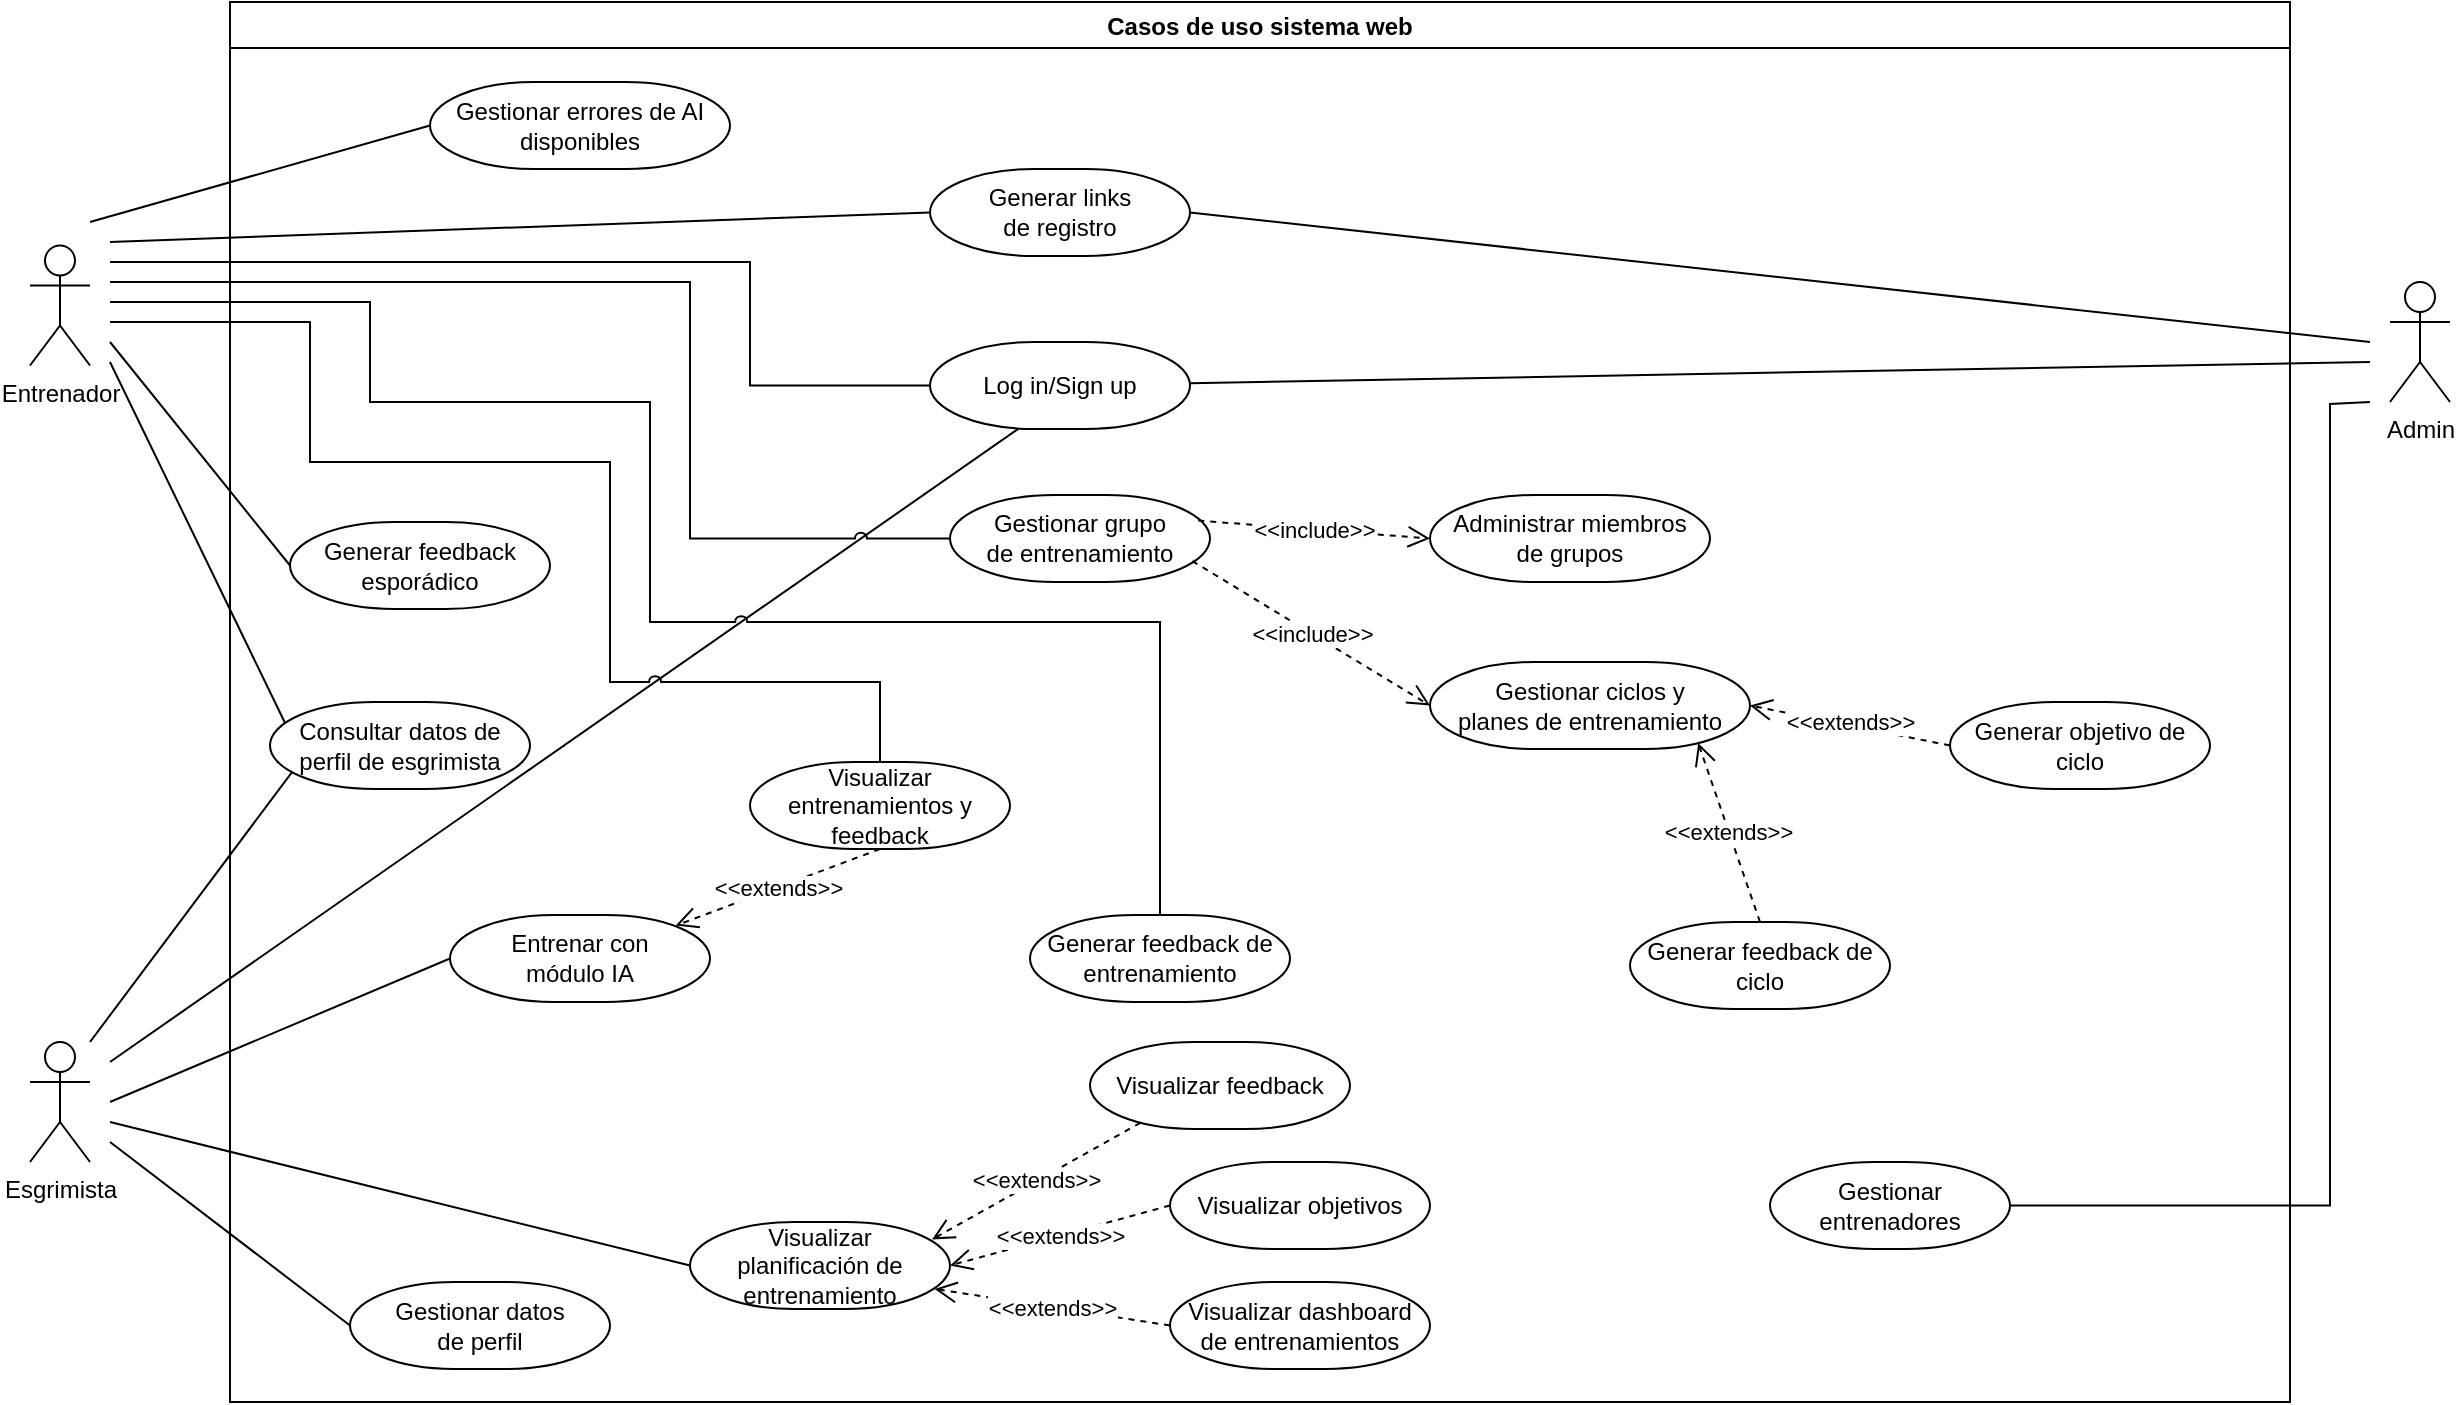 <mxfile version="21.6.6" type="device">
  <diagram name="Page-1" id="K6UgD4kqSmbPpRhTwACa">
    <mxGraphModel dx="2339" dy="878" grid="1" gridSize="10" guides="1" tooltips="1" connect="1" arrows="1" fold="1" page="1" pageScale="1" pageWidth="850" pageHeight="1100" math="0" shadow="0">
      <root>
        <mxCell id="0" />
        <mxCell id="1" parent="0" />
        <mxCell id="auHC2lMCmRA8J_y3KW6C-5" value="Casos de uso sistema web" style="swimlane;fillStyle=solid;swimlaneFillColor=default;container=0;" parent="1" vertex="1">
          <mxGeometry x="110" y="80" width="1030" height="700" as="geometry">
            <mxRectangle x="105" y="130" width="100" height="30" as="alternateBounds" />
          </mxGeometry>
        </mxCell>
        <mxCell id="auHC2lMCmRA8J_y3KW6C-8" value="Generar links&lt;br&gt;de registro" style="rounded=1;whiteSpace=wrap;html=1;perimeterSpacing=0;arcSize=120;" parent="auHC2lMCmRA8J_y3KW6C-5" vertex="1">
          <mxGeometry x="350" y="83.5" width="130" height="43.5" as="geometry" />
        </mxCell>
        <mxCell id="v4G_ObGwsf4DBaVxpbZ9-17" value="Gestionar errores de AI disponibles" style="rounded=1;whiteSpace=wrap;html=1;perimeterSpacing=0;arcSize=120;" parent="auHC2lMCmRA8J_y3KW6C-5" vertex="1">
          <mxGeometry x="100" y="40" width="150" height="43.5" as="geometry" />
        </mxCell>
        <mxCell id="auHC2lMCmRA8J_y3KW6C-18" value="Generar feedback de ciclo" style="rounded=1;whiteSpace=wrap;html=1;perimeterSpacing=0;arcSize=120;" parent="auHC2lMCmRA8J_y3KW6C-5" vertex="1">
          <mxGeometry x="700" y="460" width="130" height="43.5" as="geometry" />
        </mxCell>
        <mxCell id="auHC2lMCmRA8J_y3KW6C-22" value="Visualizar feedback" style="rounded=1;whiteSpace=wrap;html=1;perimeterSpacing=0;arcSize=120;" parent="auHC2lMCmRA8J_y3KW6C-5" vertex="1">
          <mxGeometry x="430" y="520" width="130" height="43.5" as="geometry" />
        </mxCell>
        <mxCell id="JPNRSnIkXt4umO91tQbd-1" value="Visualizar&amp;nbsp;objetivos" style="rounded=1;whiteSpace=wrap;html=1;perimeterSpacing=0;arcSize=120;" vertex="1" parent="auHC2lMCmRA8J_y3KW6C-5">
          <mxGeometry x="470" y="580" width="130" height="43.5" as="geometry" />
        </mxCell>
        <mxCell id="auHC2lMCmRA8J_y3KW6C-27" style="rounded=0;orthogonalLoop=1;jettySize=auto;html=1;jumpStyle=arc;jumpSize=6;endArrow=none;endFill=0;" parent="1" target="auHC2lMCmRA8J_y3KW6C-6" edge="1">
          <mxGeometry relative="1" as="geometry">
            <mxPoint x="1180" y="260" as="sourcePoint" />
          </mxGeometry>
        </mxCell>
        <mxCell id="auHC2lMCmRA8J_y3KW6C-1" value="Admin" style="shape=umlActor;verticalLabelPosition=bottom;verticalAlign=top;html=1;outlineConnect=0;" parent="1" vertex="1">
          <mxGeometry x="1190" y="220" width="30" height="60" as="geometry" />
        </mxCell>
        <mxCell id="auHC2lMCmRA8J_y3KW6C-26" style="rounded=0;orthogonalLoop=1;jettySize=auto;html=1;jumpStyle=arc;jumpSize=6;entryX=0;entryY=0.5;entryDx=0;entryDy=0;endArrow=none;endFill=0;edgeStyle=orthogonalEdgeStyle;" parent="1" target="auHC2lMCmRA8J_y3KW6C-6" edge="1">
          <mxGeometry relative="1" as="geometry">
            <mxPoint x="50" y="210" as="sourcePoint" />
            <Array as="points">
              <mxPoint x="370" y="210" />
              <mxPoint x="370" y="272" />
            </Array>
          </mxGeometry>
        </mxCell>
        <mxCell id="auHC2lMCmRA8J_y3KW6C-52" style="rounded=0;orthogonalLoop=1;jettySize=auto;html=1;entryX=0.057;entryY=0.236;entryDx=0;entryDy=0;jumpStyle=arc;endArrow=none;endFill=0;entryPerimeter=0;" parent="1" target="auHC2lMCmRA8J_y3KW6C-15" edge="1">
          <mxGeometry relative="1" as="geometry">
            <mxPoint x="50" y="260" as="sourcePoint" />
          </mxGeometry>
        </mxCell>
        <mxCell id="auHC2lMCmRA8J_y3KW6C-2" value="Entrenador" style="shape=umlActor;verticalLabelPosition=bottom;verticalAlign=top;html=1;outlineConnect=0;" parent="1" vertex="1">
          <mxGeometry x="10" y="201.75" width="30" height="60" as="geometry" />
        </mxCell>
        <mxCell id="auHC2lMCmRA8J_y3KW6C-54" style="rounded=0;orthogonalLoop=1;jettySize=auto;html=1;entryX=0.341;entryY=0.995;entryDx=0;entryDy=0;jumpStyle=arc;endArrow=none;endFill=0;entryPerimeter=0;" parent="1" target="auHC2lMCmRA8J_y3KW6C-6" edge="1">
          <mxGeometry relative="1" as="geometry">
            <mxPoint x="50" y="610" as="sourcePoint" />
          </mxGeometry>
        </mxCell>
        <mxCell id="auHC2lMCmRA8J_y3KW6C-55" style="rounded=0;orthogonalLoop=1;jettySize=auto;html=1;entryX=0;entryY=0.5;entryDx=0;entryDy=0;jumpStyle=arc;endArrow=none;endFill=0;" parent="1" target="auHC2lMCmRA8J_y3KW6C-16" edge="1">
          <mxGeometry relative="1" as="geometry">
            <mxPoint x="50" y="640" as="sourcePoint" />
          </mxGeometry>
        </mxCell>
        <mxCell id="auHC2lMCmRA8J_y3KW6C-3" value="Esgrimista" style="shape=umlActor;verticalLabelPosition=bottom;verticalAlign=top;html=1;outlineConnect=0;" parent="1" vertex="1">
          <mxGeometry x="10" y="600" width="30" height="60" as="geometry" />
        </mxCell>
        <mxCell id="auHC2lMCmRA8J_y3KW6C-43" style="rounded=0;orthogonalLoop=1;jettySize=auto;html=1;entryX=0;entryY=0.5;entryDx=0;entryDy=0;jumpStyle=arc;jumpSize=6;endArrow=none;endFill=0;edgeStyle=orthogonalEdgeStyle;" parent="1" target="auHC2lMCmRA8J_y3KW6C-11" edge="1">
          <mxGeometry relative="1" as="geometry">
            <mxPoint x="50" y="220" as="sourcePoint" />
            <mxPoint x="295" y="333" as="targetPoint" />
            <Array as="points">
              <mxPoint x="340" y="220" />
              <mxPoint x="340" y="348" />
            </Array>
          </mxGeometry>
        </mxCell>
        <mxCell id="auHC2lMCmRA8J_y3KW6C-46" style="rounded=0;orthogonalLoop=1;jettySize=auto;html=1;entryX=1;entryY=0.5;entryDx=0;entryDy=0;jumpStyle=arc;jumpSize=6;endArrow=none;endFill=0;" parent="1" target="auHC2lMCmRA8J_y3KW6C-8" edge="1">
          <mxGeometry relative="1" as="geometry">
            <mxPoint x="1180" y="250" as="sourcePoint" />
            <mxPoint x="160" y="267" as="targetPoint" />
          </mxGeometry>
        </mxCell>
        <mxCell id="auHC2lMCmRA8J_y3KW6C-47" style="rounded=0;orthogonalLoop=1;jettySize=auto;html=1;entryX=0;entryY=0.5;entryDx=0;entryDy=0;jumpStyle=arc;jumpSize=6;endArrow=none;endFill=0;" parent="1" target="auHC2lMCmRA8J_y3KW6C-8" edge="1">
          <mxGeometry relative="1" as="geometry">
            <mxPoint x="50" y="200" as="sourcePoint" />
            <mxPoint x="250" y="275" as="targetPoint" />
          </mxGeometry>
        </mxCell>
        <mxCell id="auHC2lMCmRA8J_y3KW6C-49" style="rounded=0;orthogonalLoop=1;jettySize=auto;html=1;entryX=0.084;entryY=0.809;entryDx=0;entryDy=0;jumpStyle=arc;jumpSize=6;entryPerimeter=0;endArrow=none;endFill=0;" parent="1" target="auHC2lMCmRA8J_y3KW6C-15" edge="1">
          <mxGeometry relative="1" as="geometry">
            <mxPoint x="40" y="600" as="sourcePoint" />
            <mxPoint x="330" y="473" as="targetPoint" />
          </mxGeometry>
        </mxCell>
        <mxCell id="auHC2lMCmRA8J_y3KW6C-53" value="" style="rounded=0;orthogonalLoop=1;jettySize=auto;html=1;entryX=0;entryY=0.5;entryDx=0;entryDy=0;jumpStyle=arc;jumpSize=6;endArrow=none;endFill=0;" parent="1" target="auHC2lMCmRA8J_y3KW6C-10" edge="1">
          <mxGeometry relative="1" as="geometry">
            <mxPoint x="50" y="650" as="sourcePoint" />
            <mxPoint x="460" y="313" as="targetPoint" />
          </mxGeometry>
        </mxCell>
        <mxCell id="v4G_ObGwsf4DBaVxpbZ9-2" style="rounded=0;orthogonalLoop=1;jettySize=auto;html=1;entryX=0;entryY=0.5;entryDx=0;entryDy=0;jumpStyle=arc;endArrow=none;endFill=0;" parent="1" target="auHC2lMCmRA8J_y3KW6C-17" edge="1">
          <mxGeometry relative="1" as="geometry">
            <mxPoint x="50" y="630" as="sourcePoint" />
            <mxPoint x="250" y="695" as="targetPoint" />
          </mxGeometry>
        </mxCell>
        <mxCell id="v4G_ObGwsf4DBaVxpbZ9-5" style="rounded=0;orthogonalLoop=1;jettySize=auto;html=1;entryX=0.5;entryY=0;entryDx=0;entryDy=0;jumpStyle=arc;endArrow=none;endFill=0;edgeStyle=orthogonalEdgeStyle;" parent="1" target="auHC2lMCmRA8J_y3KW6C-23" edge="1">
          <mxGeometry relative="1" as="geometry">
            <mxPoint x="50" y="240" as="sourcePoint" />
            <mxPoint x="170" y="371" as="targetPoint" />
            <Array as="points">
              <mxPoint x="150" y="240" />
              <mxPoint x="150" y="310" />
              <mxPoint x="300" y="310" />
              <mxPoint x="300" y="420" />
              <mxPoint x="435" y="420" />
            </Array>
          </mxGeometry>
        </mxCell>
        <mxCell id="v4G_ObGwsf4DBaVxpbZ9-11" style="rounded=0;orthogonalLoop=1;jettySize=auto;html=1;entryX=0.5;entryY=0;entryDx=0;entryDy=0;jumpStyle=arc;endArrow=none;endFill=0;edgeStyle=orthogonalEdgeStyle;" parent="1" target="v4G_ObGwsf4DBaVxpbZ9-8" edge="1">
          <mxGeometry relative="1" as="geometry">
            <mxPoint x="50" y="230" as="sourcePoint" />
            <mxPoint x="445" y="470" as="targetPoint" />
            <Array as="points">
              <mxPoint x="180" y="230" />
              <mxPoint x="180" y="280" />
              <mxPoint x="320" y="280" />
              <mxPoint x="320" y="390" />
              <mxPoint x="575" y="390" />
            </Array>
          </mxGeometry>
        </mxCell>
        <mxCell id="v4G_ObGwsf4DBaVxpbZ9-14" style="rounded=0;orthogonalLoop=1;jettySize=auto;html=1;entryX=0;entryY=0.5;entryDx=0;entryDy=0;jumpStyle=arc;endArrow=none;endFill=0;" parent="1" target="v4G_ObGwsf4DBaVxpbZ9-13" edge="1">
          <mxGeometry relative="1" as="geometry">
            <mxPoint x="50" y="250" as="sourcePoint" />
            <mxPoint x="147" y="430" as="targetPoint" />
          </mxGeometry>
        </mxCell>
        <mxCell id="v4G_ObGwsf4DBaVxpbZ9-16" style="rounded=0;orthogonalLoop=1;jettySize=auto;html=1;jumpStyle=arc;jumpSize=6;endArrow=none;endFill=0;entryX=1;entryY=0.5;entryDx=0;entryDy=0;edgeStyle=orthogonalEdgeStyle;" parent="1" target="v4G_ObGwsf4DBaVxpbZ9-15" edge="1">
          <mxGeometry relative="1" as="geometry">
            <mxPoint x="1180" y="280" as="sourcePoint" />
            <mxPoint x="1110" y="510" as="targetPoint" />
            <Array as="points">
              <mxPoint x="1180" y="281" />
              <mxPoint x="1160" y="281" />
              <mxPoint x="1160" y="682" />
            </Array>
          </mxGeometry>
        </mxCell>
        <mxCell id="auHC2lMCmRA8J_y3KW6C-6" value="Log in/Sign up" style="rounded=1;whiteSpace=wrap;html=1;perimeterSpacing=0;arcSize=120;" parent="1" vertex="1">
          <mxGeometry x="460" y="250" width="130" height="43.5" as="geometry" />
        </mxCell>
        <mxCell id="auHC2lMCmRA8J_y3KW6C-11" value="Gestionar grupo&lt;br&gt;de entrenamiento" style="rounded=1;whiteSpace=wrap;html=1;perimeterSpacing=0;arcSize=120;" parent="1" vertex="1">
          <mxGeometry x="470" y="326.5" width="130" height="43.5" as="geometry" />
        </mxCell>
        <mxCell id="auHC2lMCmRA8J_y3KW6C-13" value="Administrar miembros&lt;br&gt;de grupos" style="rounded=1;whiteSpace=wrap;html=1;perimeterSpacing=0;arcSize=120;" parent="1" vertex="1">
          <mxGeometry x="710" y="326.5" width="140" height="43.5" as="geometry" />
        </mxCell>
        <mxCell id="auHC2lMCmRA8J_y3KW6C-14" value="Gestionar ciclos y &lt;br&gt;planes de entrenamiento" style="rounded=1;whiteSpace=wrap;html=1;perimeterSpacing=0;arcSize=120;" parent="1" vertex="1">
          <mxGeometry x="710" y="410" width="160" height="43.5" as="geometry" />
        </mxCell>
        <mxCell id="auHC2lMCmRA8J_y3KW6C-15" value="Consultar datos de perfil de esgrimista" style="rounded=1;whiteSpace=wrap;html=1;perimeterSpacing=0;arcSize=120;" parent="1" vertex="1">
          <mxGeometry x="130" y="430" width="130" height="43.5" as="geometry" />
        </mxCell>
        <mxCell id="auHC2lMCmRA8J_y3KW6C-16" value="Visualizar &lt;br&gt;planificación de entrenamiento" style="rounded=1;whiteSpace=wrap;html=1;perimeterSpacing=0;arcSize=120;" parent="1" vertex="1">
          <mxGeometry x="340" y="690" width="130" height="43.5" as="geometry" />
        </mxCell>
        <mxCell id="auHC2lMCmRA8J_y3KW6C-17" value="Entrenar con&lt;br&gt;módulo IA" style="rounded=1;whiteSpace=wrap;html=1;perimeterSpacing=0;arcSize=120;" parent="1" vertex="1">
          <mxGeometry x="220" y="536.5" width="130" height="43.5" as="geometry" />
        </mxCell>
        <mxCell id="auHC2lMCmRA8J_y3KW6C-19" value="Visualizar dashboard&lt;br&gt;de entrenamientos" style="rounded=1;whiteSpace=wrap;html=1;perimeterSpacing=0;arcSize=120;" parent="1" vertex="1">
          <mxGeometry x="580" y="720" width="130" height="43.5" as="geometry" />
        </mxCell>
        <mxCell id="auHC2lMCmRA8J_y3KW6C-23" value="Visualizar entrenamientos y feedback" style="rounded=1;whiteSpace=wrap;html=1;perimeterSpacing=0;arcSize=120;" parent="1" vertex="1">
          <mxGeometry x="370" y="460" width="130" height="43.5" as="geometry" />
        </mxCell>
        <mxCell id="auHC2lMCmRA8J_y3KW6C-36" value="&amp;lt;&amp;lt;include&amp;gt;&amp;gt;" style="endArrow=open;endSize=9;endFill=0;html=1;rounded=0;dashed=1;exitX=0.955;exitY=0.294;exitDx=0;exitDy=0;exitPerimeter=0;entryX=0;entryY=0.5;entryDx=0;entryDy=0;" parent="1" source="auHC2lMCmRA8J_y3KW6C-11" target="auHC2lMCmRA8J_y3KW6C-13" edge="1">
          <mxGeometry width="160" relative="1" as="geometry">
            <mxPoint x="140" y="700" as="sourcePoint" />
            <mxPoint x="690" y="400" as="targetPoint" />
          </mxGeometry>
        </mxCell>
        <mxCell id="auHC2lMCmRA8J_y3KW6C-37" value="&amp;lt;&amp;lt;include&amp;gt;&amp;gt;" style="endArrow=open;endSize=9;endFill=0;html=1;rounded=0;dashed=1;exitX=0.932;exitY=0.759;exitDx=0;exitDy=0;exitPerimeter=0;entryX=0;entryY=0.5;entryDx=0;entryDy=0;" parent="1" source="auHC2lMCmRA8J_y3KW6C-11" target="auHC2lMCmRA8J_y3KW6C-14" edge="1">
          <mxGeometry width="160" relative="1" as="geometry">
            <mxPoint x="560" y="476" as="sourcePoint" />
            <mxPoint x="660" y="392" as="targetPoint" />
          </mxGeometry>
        </mxCell>
        <mxCell id="auHC2lMCmRA8J_y3KW6C-40" value="Generar objetivo de ciclo" style="rounded=1;whiteSpace=wrap;html=1;perimeterSpacing=0;arcSize=120;" parent="1" vertex="1">
          <mxGeometry x="970" y="430" width="130" height="43.5" as="geometry" />
        </mxCell>
        <mxCell id="auHC2lMCmRA8J_y3KW6C-41" value="&amp;lt;&amp;lt;extends&amp;gt;&amp;gt;" style="endArrow=open;endSize=9;endFill=0;html=1;rounded=0;dashed=1;entryX=1;entryY=0.5;entryDx=0;entryDy=0;exitX=0;exitY=0.5;exitDx=0;exitDy=0;" parent="1" source="auHC2lMCmRA8J_y3KW6C-40" target="auHC2lMCmRA8J_y3KW6C-14" edge="1">
          <mxGeometry x="0.007" y="-2" width="160" relative="1" as="geometry">
            <mxPoint x="610" y="690" as="sourcePoint" />
            <mxPoint x="770" y="690" as="targetPoint" />
            <mxPoint as="offset" />
          </mxGeometry>
        </mxCell>
        <mxCell id="auHC2lMCmRA8J_y3KW6C-42" value="&amp;lt;&amp;lt;extends&amp;gt;&amp;gt;" style="endArrow=open;endSize=9;endFill=0;html=1;rounded=0;dashed=1;entryX=0.868;entryY=0.122;entryDx=0;entryDy=0;exitX=0.5;exitY=1;exitDx=0;exitDy=0;entryPerimeter=0;" parent="1" source="auHC2lMCmRA8J_y3KW6C-23" target="auHC2lMCmRA8J_y3KW6C-17" edge="1">
          <mxGeometry width="160" relative="1" as="geometry">
            <mxPoint x="140" y="670" as="sourcePoint" />
            <mxPoint x="300" y="670" as="targetPoint" />
          </mxGeometry>
        </mxCell>
        <mxCell id="auHC2lMCmRA8J_y3KW6C-56" value="&amp;lt;&amp;lt;extends&amp;gt;&amp;gt;" style="endArrow=open;endSize=9;endFill=0;html=1;rounded=0;dashed=1;entryX=0.941;entryY=0.769;entryDx=0;entryDy=0;exitX=0;exitY=0.5;exitDx=0;exitDy=0;entryPerimeter=0;" parent="1" source="auHC2lMCmRA8J_y3KW6C-19" target="auHC2lMCmRA8J_y3KW6C-16" edge="1">
          <mxGeometry width="160" relative="1" as="geometry">
            <mxPoint x="-47.5" y="501.25" as="sourcePoint" />
            <mxPoint x="152.5" y="502.25" as="targetPoint" />
          </mxGeometry>
        </mxCell>
        <mxCell id="auHC2lMCmRA8J_y3KW6C-58" value="&amp;lt;&amp;lt;extends&amp;gt;&amp;gt;" style="endArrow=open;endSize=9;endFill=0;html=1;rounded=0;dashed=1;entryX=0.931;entryY=0.2;entryDx=0;entryDy=0;entryPerimeter=0;exitX=0.194;exitY=0.929;exitDx=0;exitDy=0;exitPerimeter=0;" parent="1" source="auHC2lMCmRA8J_y3KW6C-22" target="auHC2lMCmRA8J_y3KW6C-16" edge="1">
          <mxGeometry width="160" relative="1" as="geometry">
            <mxPoint x="-47.5" y="501.25" as="sourcePoint" />
            <mxPoint x="152.5" y="502.25" as="targetPoint" />
          </mxGeometry>
        </mxCell>
        <mxCell id="auHC2lMCmRA8J_y3KW6C-39" value="&amp;lt;&amp;lt;extends&amp;gt;&amp;gt;" style="endArrow=open;endSize=9;endFill=0;html=1;rounded=0;dashed=1;entryX=0.838;entryY=0.931;entryDx=0;entryDy=0;exitX=0.5;exitY=0;exitDx=0;exitDy=0;entryPerimeter=0;" parent="1" source="auHC2lMCmRA8J_y3KW6C-18" target="auHC2lMCmRA8J_y3KW6C-14" edge="1">
          <mxGeometry width="160" relative="1" as="geometry">
            <mxPoint x="310" y="670" as="sourcePoint" />
            <mxPoint x="470" y="670" as="targetPoint" />
          </mxGeometry>
        </mxCell>
        <mxCell id="v4G_ObGwsf4DBaVxpbZ9-8" value="Generar feedback de entrenamiento" style="rounded=1;whiteSpace=wrap;html=1;perimeterSpacing=0;arcSize=120;" parent="1" vertex="1">
          <mxGeometry x="510" y="536.5" width="130" height="43.5" as="geometry" />
        </mxCell>
        <mxCell id="auHC2lMCmRA8J_y3KW6C-10" value="Gestionar datos&lt;br&gt;de perfil" style="rounded=1;whiteSpace=wrap;html=1;perimeterSpacing=0;arcSize=120;" parent="1" vertex="1">
          <mxGeometry x="170" y="720" width="130" height="43.5" as="geometry" />
        </mxCell>
        <mxCell id="v4G_ObGwsf4DBaVxpbZ9-13" value="Generar feedback esporádico" style="rounded=1;whiteSpace=wrap;html=1;perimeterSpacing=0;arcSize=120;" parent="1" vertex="1">
          <mxGeometry x="140" y="340" width="130" height="43.5" as="geometry" />
        </mxCell>
        <mxCell id="v4G_ObGwsf4DBaVxpbZ9-15" value="Gestionar entrenadores" style="rounded=1;whiteSpace=wrap;html=1;perimeterSpacing=0;arcSize=120;" parent="1" vertex="1">
          <mxGeometry x="880" y="660" width="120" height="43.5" as="geometry" />
        </mxCell>
        <mxCell id="v4G_ObGwsf4DBaVxpbZ9-18" style="rounded=0;orthogonalLoop=1;jettySize=auto;html=1;entryX=0;entryY=0.5;entryDx=0;entryDy=0;jumpStyle=arc;jumpSize=6;endArrow=none;endFill=0;" parent="1" target="v4G_ObGwsf4DBaVxpbZ9-17" edge="1">
          <mxGeometry relative="1" as="geometry">
            <mxPoint x="40" y="190" as="sourcePoint" />
            <mxPoint x="470" y="195" as="targetPoint" />
          </mxGeometry>
        </mxCell>
        <mxCell id="JPNRSnIkXt4umO91tQbd-2" value="&amp;lt;&amp;lt;extends&amp;gt;&amp;gt;" style="endArrow=open;endSize=9;endFill=0;html=1;rounded=0;dashed=1;entryX=1;entryY=0.5;entryDx=0;entryDy=0;exitX=0;exitY=0.5;exitDx=0;exitDy=0;" edge="1" parent="1" source="JPNRSnIkXt4umO91tQbd-1" target="auHC2lMCmRA8J_y3KW6C-16">
          <mxGeometry width="160" relative="1" as="geometry">
            <mxPoint x="575" y="660" as="sourcePoint" />
            <mxPoint x="471" y="709" as="targetPoint" />
          </mxGeometry>
        </mxCell>
      </root>
    </mxGraphModel>
  </diagram>
</mxfile>
